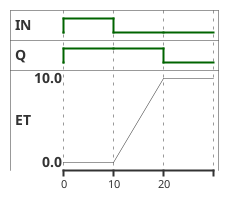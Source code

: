 @startuml
binary  "IN" as B
binary  "Q"  as C
analog "ET" as D

@0
B is high
C is high
D is 0

@10
B is low
C is high
D is 0

@20
B is low
C is low
D is 10

@enduml
